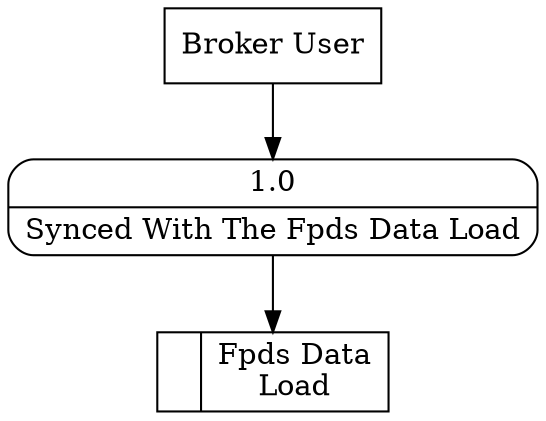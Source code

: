 digraph dfd2{ 
node[shape=record]
200 [label="<f0>  |<f1> Fpds Data\nLoad " ];
201 [label="Broker User" shape=box];
202 [label="{<f0> 1.0|<f1> Synced With The Fpds Data Load }" shape=Mrecord];
201 -> 202
202 -> 200
}